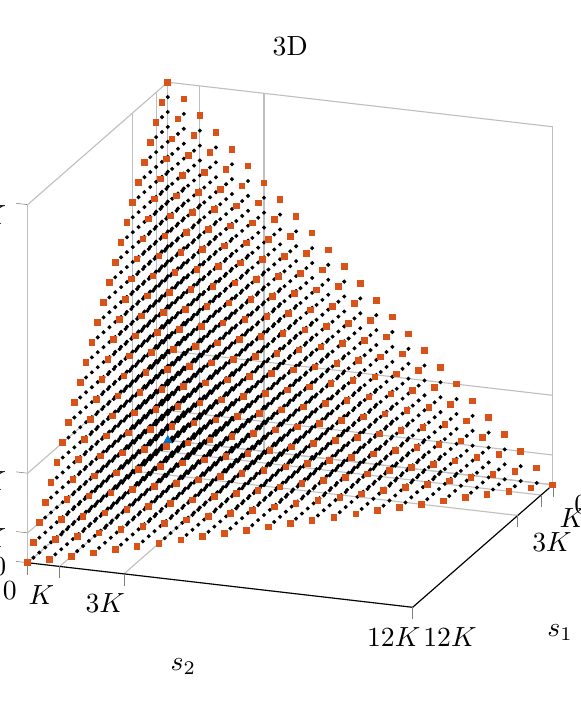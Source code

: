 \rmfamily
\definecolor{mycolor1}{rgb}{0.0,0.447,0.741}%
\definecolor{mycolor2}{rgb}{0.85,0.325,0.098}%
\definecolor{mycolor3}{rgb}{0.929,0.694,0.125}%
\begin{tikzpicture}[trim axis left, trim axis right,baseline]

\begin{axis}[%
width=0.55\textwidth,
height=0.55\textwidth,
scale only axis,
plot box ratio=1 1 1,
grid=both,
xlabel=$s_1$,
ylabel=$s_2$,
zlabel=$s_3$,
xtick={0,1,3,12},
xticklabels={$0$,$K$,$3K$,$12K$},
ytick={0,1,3,12},
yticklabels={$0$,$K$,$3K$,$12K$},
ztick={0,1,3,12},
zticklabels={$0$,$K$,$3K$,$12K$},
xmin=0,
xmax=12,
tick align=outside,
ymin=0,
ymax=12,
zmin=0,
zmax=12,
view={110}{20},
axis background/.style={fill=white},
axis x line*=bottom,
axis y line*=left,
axis z line*=left,
title={3D}
]
\addplot3 [color=black,mark size=0.5pt,only marks,mark=*,mark options={solid}]
 table[row sep=crcr] {%
0	0	0\\
0	0.5	0\\
0	1	0\\
0	1.5	0\\
0	2	0\\
0	2.5	0\\
0	3	0\\
0	3.5	0\\
0	4	0\\
0	4.5	0\\
0	5	0\\
0	5.5	0\\
0	6	0\\
0	6.5	0\\
0	7	0\\
0	7.5	0\\
0	8	0\\
0	8.5	0\\
0	9	0\\
0	9.5	0\\
0	10	0\\
0	10.5	0\\
0	11	0\\
0	11.5	0\\
0	12	0\\
0.5	0	0\\
0.5	0.5	0\\
0.5	1	0\\
0.5	1.5	0\\
0.5	2	0\\
0.5	2.5	0\\
0.5	3	0\\
0.5	3.5	0\\
0.5	4	0\\
0.5	4.5	0\\
0.5	5	0\\
0.5	5.5	0\\
0.5	6	0\\
0.5	6.5	0\\
0.5	7	0\\
0.5	7.5	0\\
0.5	8	0\\
0.5	8.5	0\\
0.5	9	0\\
0.5	9.5	0\\
0.5	10	0\\
0.5	10.5	0\\
0.5	11	0\\
0.5	11.5	0\\
1	0	0\\
1	0.5	0\\
1	1	0\\
1	1.5	0\\
1	2	0\\
1	2.5	0\\
1	3	0\\
1	3.5	0\\
1	4	0\\
1	4.5	0\\
1	5	0\\
1	5.5	0\\
1	6	0\\
1	6.5	0\\
1	7	0\\
1	7.5	0\\
1	8	0\\
1	8.5	0\\
1	9	0\\
1	9.5	0\\
1	10	0\\
1	10.5	0\\
1	11	0\\
1.5	0	0\\
1.5	0.5	0\\
1.5	1	0\\
1.5	1.5	0\\
1.5	2	0\\
1.5	2.5	0\\
1.5	3	0\\
1.5	3.5	0\\
1.5	4	0\\
1.5	4.5	0\\
1.5	5	0\\
1.5	5.5	0\\
1.5	6	0\\
1.5	6.5	0\\
1.5	7	0\\
1.5	7.5	0\\
1.5	8	0\\
1.5	8.5	0\\
1.5	9	0\\
1.5	9.5	0\\
1.5	10	0\\
1.5	10.5	0\\
2	0	0\\
2	0.5	0\\
2	1	0\\
2	1.5	0\\
2	2	0\\
2	2.5	0\\
2	3	0\\
2	3.5	0\\
2	4	0\\
2	4.5	0\\
2	5	0\\
2	5.5	0\\
2	6	0\\
2	6.5	0\\
2	7	0\\
2	7.5	0\\
2	8	0\\
2	8.5	0\\
2	9	0\\
2	9.5	0\\
2	10	0\\
2.5	0	0\\
2.5	0.5	0\\
2.5	1	0\\
2.5	1.5	0\\
2.5	2	0\\
2.5	2.5	0\\
2.5	3	0\\
2.5	3.5	0\\
2.5	4	0\\
2.5	4.5	0\\
2.5	5	0\\
2.5	5.5	0\\
2.5	6	0\\
2.5	6.5	0\\
2.5	7	0\\
2.5	7.5	0\\
2.5	8	0\\
2.5	8.5	0\\
2.5	9	0\\
2.5	9.5	0\\
3	0	0\\
3	0.5	0\\
3	1	0\\
3	1.5	0\\
3	2	0\\
3	2.5	0\\
3	3	0\\
3	3.5	0\\
3	4	0\\
3	4.5	0\\
3	5	0\\
3	5.5	0\\
3	6	0\\
3	6.5	0\\
3	7	0\\
3	7.5	0\\
3	8	0\\
3	8.5	0\\
3	9	0\\
3.5	0	0\\
3.5	0.5	0\\
3.5	1	0\\
3.5	1.5	0\\
3.5	2	0\\
3.5	2.5	0\\
3.5	3	0\\
3.5	3.5	0\\
3.5	4	0\\
3.5	4.5	0\\
3.5	5	0\\
3.5	5.5	0\\
3.5	6	0\\
3.5	6.5	0\\
3.5	7	0\\
3.5	7.5	0\\
3.5	8	0\\
3.5	8.5	0\\
4	0	0\\
4	0.5	0\\
4	1	0\\
4	1.5	0\\
4	2	0\\
4	2.5	0\\
4	3	0\\
4	3.5	0\\
4	4	0\\
4	4.5	0\\
4	5	0\\
4	5.5	0\\
4	6	0\\
4	6.5	0\\
4	7	0\\
4	7.5	0\\
4	8	0\\
4.5	0	0\\
4.5	0.5	0\\
4.5	1	0\\
4.5	1.5	0\\
4.5	2	0\\
4.5	2.5	0\\
4.5	3	0\\
4.5	3.5	0\\
4.5	4	0\\
4.5	4.5	0\\
4.5	5	0\\
4.5	5.5	0\\
4.5	6	0\\
4.5	6.5	0\\
4.5	7	0\\
4.5	7.5	0\\
5	0	0\\
5	0.5	0\\
5	1	0\\
5	1.5	0\\
5	2	0\\
5	2.5	0\\
5	3	0\\
5	3.5	0\\
5	4	0\\
5	4.5	0\\
5	5	0\\
5	5.5	0\\
5	6	0\\
5	6.5	0\\
5	7	0\\
5.5	0	0\\
5.5	0.5	0\\
5.5	1	0\\
5.5	1.5	0\\
5.5	2	0\\
5.5	2.5	0\\
5.5	3	0\\
5.5	3.5	0\\
5.5	4	0\\
5.5	4.5	0\\
5.5	5	0\\
5.5	5.5	0\\
5.5	6	0\\
5.5	6.5	0\\
6	0	0\\
6	0.5	0\\
6	1	0\\
6	1.5	0\\
6	2	0\\
6	2.5	0\\
6	3	0\\
6	3.5	0\\
6	4	0\\
6	4.5	0\\
6	5	0\\
6	5.5	0\\
6	6	0\\
6.5	0	0\\
6.5	0.5	0\\
6.5	1	0\\
6.5	1.5	0\\
6.5	2	0\\
6.5	2.5	0\\
6.5	3	0\\
6.5	3.5	0\\
6.5	4	0\\
6.5	4.5	0\\
6.5	5	0\\
6.5	5.5	0\\
7	0	0\\
7	0.5	0\\
7	1	0\\
7	1.5	0\\
7	2	0\\
7	2.5	0\\
7	3	0\\
7	3.5	0\\
7	4	0\\
7	4.5	0\\
7	5	0\\
7.5	0	0\\
7.5	0.5	0\\
7.5	1	0\\
7.5	1.5	0\\
7.5	2	0\\
7.5	2.5	0\\
7.5	3	0\\
7.5	3.5	0\\
7.5	4	0\\
7.5	4.5	0\\
8	0	0\\
8	0.5	0\\
8	1	0\\
8	1.5	0\\
8	2	0\\
8	2.5	0\\
8	3	0\\
8	3.5	0\\
8	4	0\\
8.5	0	0\\
8.5	0.5	0\\
8.5	1	0\\
8.5	1.5	0\\
8.5	2	0\\
8.5	2.5	0\\
8.5	3	0\\
8.5	3.5	0\\
9	0	0\\
9	0.5	0\\
9	1	0\\
9	1.5	0\\
9	2	0\\
9	2.5	0\\
9	3	0\\
9.5	0	0\\
9.5	0.5	0\\
9.5	1	0\\
9.5	1.5	0\\
9.5	2	0\\
9.5	2.5	0\\
10	0	0\\
10	0.5	0\\
10	1	0\\
10	1.5	0\\
10	2	0\\
10.5	0	0\\
10.5	0.5	0\\
10.5	1	0\\
10.5	1.5	0\\
11	0	0\\
11	0.5	0\\
11	1	0\\
11.5	0	0\\
11.5	0.5	0\\
12	0	0\\
0	0	0.5\\
0	0.5	0.5\\
0	1	0.5\\
0	1.5	0.5\\
0	2	0.5\\
0	2.5	0.5\\
0	3	0.5\\
0	3.5	0.5\\
0	4	0.5\\
0	4.5	0.5\\
0	5	0.5\\
0	5.5	0.5\\
0	6	0.5\\
0	6.5	0.5\\
0	7	0.5\\
0	7.5	0.5\\
0	8	0.5\\
0	8.5	0.5\\
0	9	0.5\\
0	9.5	0.5\\
0	10	0.5\\
0	10.5	0.5\\
0	11	0.5\\
0	11.5	0.5\\
0.5	0	0.5\\
0.5	0.5	0.5\\
0.5	1	0.5\\
0.5	1.5	0.5\\
0.5	2	0.5\\
0.5	2.5	0.5\\
0.5	3	0.5\\
0.5	3.5	0.5\\
0.5	4	0.5\\
0.5	4.5	0.5\\
0.5	5	0.5\\
0.5	5.5	0.5\\
0.5	6	0.5\\
0.5	6.5	0.5\\
0.5	7	0.5\\
0.5	7.5	0.5\\
0.5	8	0.5\\
0.5	8.5	0.5\\
0.5	9	0.5\\
0.5	9.5	0.5\\
0.5	10	0.5\\
0.5	10.5	0.5\\
0.5	11	0.5\\
1	0	0.5\\
1	0.5	0.5\\
1	1	0.5\\
1	1.5	0.5\\
1	2	0.5\\
1	2.5	0.5\\
1	3	0.5\\
1	3.5	0.5\\
1	4	0.5\\
1	4.5	0.5\\
1	5	0.5\\
1	5.5	0.5\\
1	6	0.5\\
1	6.5	0.5\\
1	7	0.5\\
1	7.5	0.5\\
1	8	0.5\\
1	8.5	0.5\\
1	9	0.5\\
1	9.5	0.5\\
1	10	0.5\\
1	10.5	0.5\\
1.5	0	0.5\\
1.5	0.5	0.5\\
1.5	1	0.5\\
1.5	1.5	0.5\\
1.5	2	0.5\\
1.5	2.5	0.5\\
1.5	3	0.5\\
1.5	3.5	0.5\\
1.5	4	0.5\\
1.5	4.5	0.5\\
1.5	5	0.5\\
1.5	5.5	0.5\\
1.5	6	0.5\\
1.5	6.5	0.5\\
1.5	7	0.5\\
1.5	7.5	0.5\\
1.5	8	0.5\\
1.5	8.5	0.5\\
1.5	9	0.5\\
1.5	9.5	0.5\\
1.5	10	0.5\\
2	0	0.5\\
2	0.5	0.5\\
2	1	0.5\\
2	1.5	0.5\\
2	2	0.5\\
2	2.5	0.5\\
2	3	0.5\\
2	3.5	0.5\\
2	4	0.5\\
2	4.5	0.5\\
2	5	0.5\\
2	5.5	0.5\\
2	6	0.5\\
2	6.5	0.5\\
2	7	0.5\\
2	7.5	0.5\\
2	8	0.5\\
2	8.5	0.5\\
2	9	0.5\\
2	9.5	0.5\\
2.5	0	0.5\\
2.5	0.5	0.5\\
2.5	1	0.5\\
2.5	1.5	0.5\\
2.5	2	0.5\\
2.5	2.5	0.5\\
2.5	3	0.5\\
2.5	3.5	0.5\\
2.5	4	0.5\\
2.5	4.5	0.5\\
2.5	5	0.5\\
2.5	5.5	0.5\\
2.5	6	0.5\\
2.5	6.5	0.5\\
2.5	7	0.5\\
2.5	7.5	0.5\\
2.5	8	0.5\\
2.5	8.5	0.5\\
2.5	9	0.5\\
3	0	0.5\\
3	0.5	0.5\\
3	1	0.5\\
3	1.5	0.5\\
3	2	0.5\\
3	2.5	0.5\\
3	3	0.5\\
3	3.5	0.5\\
3	4	0.5\\
3	4.5	0.5\\
3	5	0.5\\
3	5.5	0.5\\
3	6	0.5\\
3	6.5	0.5\\
3	7	0.5\\
3	7.5	0.5\\
3	8	0.5\\
3	8.5	0.5\\
3.5	0	0.5\\
3.5	0.5	0.5\\
3.5	1	0.5\\
3.5	1.5	0.5\\
3.5	2	0.5\\
3.5	2.5	0.5\\
3.5	3	0.5\\
3.5	3.5	0.5\\
3.5	4	0.5\\
3.5	4.5	0.5\\
3.5	5	0.5\\
3.5	5.5	0.5\\
3.5	6	0.5\\
3.5	6.5	0.5\\
3.5	7	0.5\\
3.5	7.5	0.5\\
3.5	8	0.5\\
4	0	0.5\\
4	0.5	0.5\\
4	1	0.5\\
4	1.5	0.5\\
4	2	0.5\\
4	2.5	0.5\\
4	3	0.5\\
4	3.5	0.5\\
4	4	0.5\\
4	4.5	0.5\\
4	5	0.5\\
4	5.5	0.5\\
4	6	0.5\\
4	6.5	0.5\\
4	7	0.5\\
4	7.5	0.5\\
4.5	0	0.5\\
4.5	0.5	0.5\\
4.5	1	0.5\\
4.5	1.5	0.5\\
4.5	2	0.5\\
4.5	2.5	0.5\\
4.5	3	0.5\\
4.5	3.5	0.5\\
4.5	4	0.5\\
4.5	4.5	0.5\\
4.5	5	0.5\\
4.5	5.5	0.5\\
4.5	6	0.5\\
4.5	6.5	0.5\\
4.5	7	0.5\\
5	0	0.5\\
5	0.5	0.5\\
5	1	0.5\\
5	1.5	0.5\\
5	2	0.5\\
5	2.5	0.5\\
5	3	0.5\\
5	3.5	0.5\\
5	4	0.5\\
5	4.5	0.5\\
5	5	0.5\\
5	5.5	0.5\\
5	6	0.5\\
5	6.5	0.5\\
5.5	0	0.5\\
5.5	0.5	0.5\\
5.5	1	0.5\\
5.5	1.5	0.5\\
5.5	2	0.5\\
5.5	2.5	0.5\\
5.5	3	0.5\\
5.5	3.5	0.5\\
5.5	4	0.5\\
5.5	4.5	0.5\\
5.5	5	0.5\\
5.5	5.5	0.5\\
5.5	6	0.5\\
6	0	0.5\\
6	0.5	0.5\\
6	1	0.5\\
6	1.5	0.5\\
6	2	0.5\\
6	2.5	0.5\\
6	3	0.5\\
6	3.5	0.5\\
6	4	0.5\\
6	4.5	0.5\\
6	5	0.5\\
6	5.5	0.5\\
6.5	0	0.5\\
6.5	0.5	0.5\\
6.5	1	0.5\\
6.5	1.5	0.5\\
6.5	2	0.5\\
6.5	2.5	0.5\\
6.5	3	0.5\\
6.5	3.5	0.5\\
6.5	4	0.5\\
6.5	4.5	0.5\\
6.5	5	0.5\\
7	0	0.5\\
7	0.5	0.5\\
7	1	0.5\\
7	1.5	0.5\\
7	2	0.5\\
7	2.5	0.5\\
7	3	0.5\\
7	3.5	0.5\\
7	4	0.5\\
7	4.5	0.5\\
7.5	0	0.5\\
7.5	0.5	0.5\\
7.5	1	0.5\\
7.5	1.5	0.5\\
7.5	2	0.5\\
7.5	2.5	0.5\\
7.5	3	0.5\\
7.5	3.5	0.5\\
7.5	4	0.5\\
8	0	0.5\\
8	0.5	0.5\\
8	1	0.5\\
8	1.5	0.5\\
8	2	0.5\\
8	2.5	0.5\\
8	3	0.5\\
8	3.5	0.5\\
8.5	0	0.5\\
8.5	0.5	0.5\\
8.5	1	0.5\\
8.5	1.5	0.5\\
8.5	2	0.5\\
8.5	2.5	0.5\\
8.5	3	0.5\\
9	0	0.5\\
9	0.5	0.5\\
9	1	0.5\\
9	1.5	0.5\\
9	2	0.5\\
9	2.5	0.5\\
9.5	0	0.5\\
9.5	0.5	0.5\\
9.5	1	0.5\\
9.5	1.5	0.5\\
9.5	2	0.5\\
10	0	0.5\\
10	0.5	0.5\\
10	1	0.5\\
10	1.5	0.5\\
10.5	0	0.5\\
10.5	0.5	0.5\\
10.5	1	0.5\\
11	0	0.5\\
11	0.5	0.5\\
11.5	0	0.5\\
0	0	1\\
0	0.5	1\\
0	1	1\\
0	1.5	1\\
0	2	1\\
0	2.5	1\\
0	3	1\\
0	3.5	1\\
0	4	1\\
0	4.5	1\\
0	5	1\\
0	5.5	1\\
0	6	1\\
0	6.5	1\\
0	7	1\\
0	7.5	1\\
0	8	1\\
0	8.5	1\\
0	9	1\\
0	9.5	1\\
0	10	1\\
0	10.5	1\\
0	11	1\\
0.5	0	1\\
0.5	0.5	1\\
0.5	1	1\\
0.5	1.5	1\\
0.5	2	1\\
0.5	2.5	1\\
0.5	3	1\\
0.5	3.5	1\\
0.5	4	1\\
0.5	4.5	1\\
0.5	5	1\\
0.5	5.5	1\\
0.5	6	1\\
0.5	6.5	1\\
0.5	7	1\\
0.5	7.5	1\\
0.5	8	1\\
0.5	8.5	1\\
0.5	9	1\\
0.5	9.5	1\\
0.5	10	1\\
0.5	10.5	1\\
1	0	1\\
1	0.5	1\\
1	1	1\\
1	1.5	1\\
1	2	1\\
1	2.5	1\\
1	3	1\\
1	3.5	1\\
1	4	1\\
1	4.5	1\\
1	5	1\\
1	5.5	1\\
1	6	1\\
1	6.5	1\\
1	7	1\\
1	7.5	1\\
1	8	1\\
1	8.5	1\\
1	9	1\\
1	9.5	1\\
1	10	1\\
1.5	0	1\\
1.5	0.5	1\\
1.5	1	1\\
1.5	1.5	1\\
1.5	2	1\\
1.5	2.5	1\\
1.5	3	1\\
1.5	3.5	1\\
1.5	4	1\\
1.5	4.5	1\\
1.5	5	1\\
1.5	5.5	1\\
1.5	6	1\\
1.5	6.5	1\\
1.5	7	1\\
1.5	7.5	1\\
1.5	8	1\\
1.5	8.5	1\\
1.5	9	1\\
1.5	9.5	1\\
2	0	1\\
2	0.5	1\\
2	1	1\\
2	1.5	1\\
2	2	1\\
2	2.5	1\\
2	3	1\\
2	3.5	1\\
2	4	1\\
2	4.5	1\\
2	5	1\\
2	5.5	1\\
2	6	1\\
2	6.5	1\\
2	7	1\\
2	7.5	1\\
2	8	1\\
2	8.5	1\\
2	9	1\\
2.5	0	1\\
2.5	0.5	1\\
2.5	1	1\\
2.5	1.5	1\\
2.5	2	1\\
2.5	2.5	1\\
2.5	3	1\\
2.5	3.5	1\\
2.5	4	1\\
2.5	4.5	1\\
2.5	5	1\\
2.5	5.5	1\\
2.5	6	1\\
2.5	6.5	1\\
2.5	7	1\\
2.5	7.5	1\\
2.5	8	1\\
2.5	8.5	1\\
3	0	1\\
3	0.5	1\\
3	1	1\\
3	1.5	1\\
3	2	1\\
3	2.5	1\\
3	3	1\\
3	3.5	1\\
3	4	1\\
3	4.5	1\\
3	5	1\\
3	5.5	1\\
3	6	1\\
3	6.5	1\\
3	7	1\\
3	7.5	1\\
3	8	1\\
3.5	0	1\\
3.5	0.5	1\\
3.5	1	1\\
3.5	1.5	1\\
3.5	2	1\\
3.5	2.5	1\\
3.5	3	1\\
3.5	3.5	1\\
3.5	4	1\\
3.5	4.5	1\\
3.5	5	1\\
3.5	5.5	1\\
3.5	6	1\\
3.5	6.5	1\\
3.5	7	1\\
3.5	7.5	1\\
4	0	1\\
4	0.5	1\\
4	1	1\\
4	1.5	1\\
4	2	1\\
4	2.5	1\\
4	3	1\\
4	3.5	1\\
4	4	1\\
4	4.5	1\\
4	5	1\\
4	5.5	1\\
4	6	1\\
4	6.5	1\\
4	7	1\\
4.5	0	1\\
4.5	0.5	1\\
4.5	1	1\\
4.5	1.5	1\\
4.5	2	1\\
4.5	2.5	1\\
4.5	3	1\\
4.5	3.5	1\\
4.5	4	1\\
4.5	4.5	1\\
4.5	5	1\\
4.5	5.5	1\\
4.5	6	1\\
4.5	6.5	1\\
5	0	1\\
5	0.5	1\\
5	1	1\\
5	1.5	1\\
5	2	1\\
5	2.5	1\\
5	3	1\\
5	3.5	1\\
5	4	1\\
5	4.5	1\\
5	5	1\\
5	5.5	1\\
5	6	1\\
5.5	0	1\\
5.5	0.5	1\\
5.5	1	1\\
5.5	1.5	1\\
5.5	2	1\\
5.5	2.5	1\\
5.5	3	1\\
5.5	3.5	1\\
5.5	4	1\\
5.5	4.5	1\\
5.5	5	1\\
5.5	5.5	1\\
6	0	1\\
6	0.5	1\\
6	1	1\\
6	1.5	1\\
6	2	1\\
6	2.5	1\\
6	3	1\\
6	3.5	1\\
6	4	1\\
6	4.5	1\\
6	5	1\\
6.5	0	1\\
6.5	0.5	1\\
6.5	1	1\\
6.5	1.5	1\\
6.5	2	1\\
6.5	2.5	1\\
6.5	3	1\\
6.5	3.5	1\\
6.5	4	1\\
6.5	4.5	1\\
7	0	1\\
7	0.5	1\\
7	1	1\\
7	1.5	1\\
7	2	1\\
7	2.5	1\\
7	3	1\\
7	3.5	1\\
7	4	1\\
7.5	0	1\\
7.5	0.5	1\\
7.5	1	1\\
7.5	1.5	1\\
7.5	2	1\\
7.5	2.5	1\\
7.5	3	1\\
7.5	3.5	1\\
8	0	1\\
8	0.5	1\\
8	1	1\\
8	1.5	1\\
8	2	1\\
8	2.5	1\\
8	3	1\\
8.5	0	1\\
8.5	0.5	1\\
8.5	1	1\\
8.5	1.5	1\\
8.5	2	1\\
8.5	2.5	1\\
9	0	1\\
9	0.5	1\\
9	1	1\\
9	1.5	1\\
9	2	1\\
9.5	0	1\\
9.5	0.5	1\\
9.5	1	1\\
9.5	1.5	1\\
10	0	1\\
10	0.5	1\\
10	1	1\\
10.5	0	1\\
10.5	0.5	1\\
11	0	1\\
0	0	1.5\\
0	0.5	1.5\\
0	1	1.5\\
0	1.5	1.5\\
0	2	1.5\\
0	2.5	1.5\\
0	3	1.5\\
0	3.5	1.5\\
0	4	1.5\\
0	4.5	1.5\\
0	5	1.5\\
0	5.5	1.5\\
0	6	1.5\\
0	6.5	1.5\\
0	7	1.5\\
0	7.5	1.5\\
0	8	1.5\\
0	8.5	1.5\\
0	9	1.5\\
0	9.5	1.5\\
0	10	1.5\\
0	10.5	1.5\\
0.5	0	1.5\\
0.5	0.5	1.5\\
0.5	1	1.5\\
0.5	1.5	1.5\\
0.5	2	1.5\\
0.5	2.5	1.5\\
0.5	3	1.5\\
0.5	3.5	1.5\\
0.5	4	1.5\\
0.5	4.5	1.5\\
0.5	5	1.5\\
0.5	5.5	1.5\\
0.5	6	1.5\\
0.5	6.5	1.5\\
0.5	7	1.5\\
0.5	7.5	1.5\\
0.5	8	1.5\\
0.5	8.5	1.5\\
0.5	9	1.5\\
0.5	9.5	1.5\\
0.5	10	1.5\\
1	0	1.5\\
1	0.5	1.5\\
1	1	1.5\\
1	1.5	1.5\\
1	2	1.5\\
1	2.5	1.5\\
1	3	1.5\\
1	3.5	1.5\\
1	4	1.5\\
1	4.5	1.5\\
1	5	1.5\\
1	5.5	1.5\\
1	6	1.5\\
1	6.5	1.5\\
1	7	1.5\\
1	7.5	1.5\\
1	8	1.5\\
1	8.5	1.5\\
1	9	1.5\\
1	9.5	1.5\\
1.5	0	1.5\\
1.5	0.5	1.5\\
1.5	1	1.5\\
1.5	1.5	1.5\\
1.5	2	1.5\\
1.5	2.5	1.5\\
1.5	3	1.5\\
1.5	3.5	1.5\\
1.5	4	1.5\\
1.5	4.5	1.5\\
1.5	5	1.5\\
1.5	5.5	1.5\\
1.5	6	1.5\\
1.5	6.5	1.5\\
1.5	7	1.5\\
1.5	7.5	1.5\\
1.5	8	1.5\\
1.5	8.5	1.5\\
1.5	9	1.5\\
2	0	1.5\\
2	0.5	1.5\\
2	1	1.5\\
2	1.5	1.5\\
2	2	1.5\\
2	2.5	1.5\\
2	3	1.5\\
2	3.5	1.5\\
2	4	1.5\\
2	4.5	1.5\\
2	5	1.5\\
2	5.5	1.5\\
2	6	1.5\\
2	6.5	1.5\\
2	7	1.5\\
2	7.5	1.5\\
2	8	1.5\\
2	8.5	1.5\\
2.5	0	1.5\\
2.5	0.5	1.5\\
2.5	1	1.5\\
2.5	1.5	1.5\\
2.5	2	1.5\\
2.5	2.5	1.5\\
2.5	3	1.5\\
2.5	3.5	1.5\\
2.5	4	1.5\\
2.5	4.5	1.5\\
2.5	5	1.5\\
2.5	5.5	1.5\\
2.5	6	1.5\\
2.5	6.5	1.5\\
2.5	7	1.5\\
2.5	7.5	1.5\\
2.5	8	1.5\\
3	0	1.5\\
3	0.5	1.5\\
3	1	1.5\\
3	1.5	1.5\\
3	2	1.5\\
3	2.5	1.5\\
3	3	1.5\\
3	3.5	1.5\\
3	4	1.5\\
3	4.5	1.5\\
3	5	1.5\\
3	5.5	1.5\\
3	6	1.5\\
3	6.5	1.5\\
3	7	1.5\\
3	7.5	1.5\\
3.5	0	1.5\\
3.5	0.5	1.5\\
3.5	1	1.5\\
3.5	1.5	1.5\\
3.5	2	1.5\\
3.5	2.5	1.5\\
3.5	3	1.5\\
3.5	3.5	1.5\\
3.5	4	1.5\\
3.5	4.5	1.5\\
3.5	5	1.5\\
3.5	5.5	1.5\\
3.5	6	1.5\\
3.5	6.5	1.5\\
3.5	7	1.5\\
4	0	1.5\\
4	0.5	1.5\\
4	1	1.5\\
4	1.5	1.5\\
4	2	1.5\\
4	2.5	1.5\\
4	3	1.5\\
4	3.5	1.5\\
4	4	1.5\\
4	4.5	1.5\\
4	5	1.5\\
4	5.5	1.5\\
4	6	1.5\\
4	6.5	1.5\\
4.5	0	1.5\\
4.5	0.5	1.5\\
4.5	1	1.5\\
4.5	1.5	1.5\\
4.5	2	1.5\\
4.5	2.5	1.5\\
4.5	3	1.5\\
4.5	3.5	1.5\\
4.5	4	1.5\\
4.5	4.5	1.5\\
4.5	5	1.5\\
4.5	5.5	1.5\\
4.5	6	1.5\\
5	0	1.5\\
5	0.5	1.5\\
5	1	1.5\\
5	1.5	1.5\\
5	2	1.5\\
5	2.5	1.5\\
5	3	1.5\\
5	3.5	1.5\\
5	4	1.5\\
5	4.5	1.5\\
5	5	1.5\\
5	5.5	1.5\\
5.5	0	1.5\\
5.5	0.5	1.5\\
5.5	1	1.5\\
5.5	1.5	1.5\\
5.5	2	1.5\\
5.5	2.5	1.5\\
5.5	3	1.5\\
5.5	3.5	1.5\\
5.5	4	1.5\\
5.5	4.5	1.5\\
5.5	5	1.5\\
6	0	1.5\\
6	0.5	1.5\\
6	1	1.5\\
6	1.5	1.5\\
6	2	1.5\\
6	2.5	1.5\\
6	3	1.5\\
6	3.5	1.5\\
6	4	1.5\\
6	4.5	1.5\\
6.5	0	1.5\\
6.5	0.5	1.5\\
6.5	1	1.5\\
6.5	1.5	1.5\\
6.5	2	1.5\\
6.5	2.5	1.5\\
6.5	3	1.5\\
6.5	3.5	1.5\\
6.5	4	1.5\\
7	0	1.5\\
7	0.5	1.5\\
7	1	1.5\\
7	1.5	1.5\\
7	2	1.5\\
7	2.5	1.5\\
7	3	1.5\\
7	3.5	1.5\\
7.5	0	1.5\\
7.5	0.5	1.5\\
7.5	1	1.5\\
7.5	1.5	1.5\\
7.5	2	1.5\\
7.5	2.5	1.5\\
7.5	3	1.5\\
8	0	1.5\\
8	0.5	1.5\\
8	1	1.5\\
8	1.5	1.5\\
8	2	1.5\\
8	2.5	1.5\\
8.5	0	1.5\\
8.5	0.5	1.5\\
8.5	1	1.5\\
8.5	1.5	1.5\\
8.5	2	1.5\\
9	0	1.5\\
9	0.5	1.5\\
9	1	1.5\\
9	1.5	1.5\\
9.5	0	1.5\\
9.5	0.5	1.5\\
9.5	1	1.5\\
10	0	1.5\\
10	0.5	1.5\\
10.5	0	1.5\\
0	0	2\\
0	0.5	2\\
0	1	2\\
0	1.5	2\\
0	2	2\\
0	2.5	2\\
0	3	2\\
0	3.5	2\\
0	4	2\\
0	4.5	2\\
0	5	2\\
0	5.5	2\\
0	6	2\\
0	6.5	2\\
0	7	2\\
0	7.5	2\\
0	8	2\\
0	8.5	2\\
0	9	2\\
0	9.5	2\\
0	10	2\\
0.5	0	2\\
0.5	0.5	2\\
0.5	1	2\\
0.5	1.5	2\\
0.5	2	2\\
0.5	2.5	2\\
0.5	3	2\\
0.5	3.5	2\\
0.5	4	2\\
0.5	4.5	2\\
0.5	5	2\\
0.5	5.5	2\\
0.5	6	2\\
0.5	6.5	2\\
0.5	7	2\\
0.5	7.5	2\\
0.5	8	2\\
0.5	8.5	2\\
0.5	9	2\\
0.5	9.5	2\\
1	0	2\\
1	0.5	2\\
1	1	2\\
1	1.5	2\\
1	2	2\\
1	2.5	2\\
1	3	2\\
1	3.5	2\\
1	4	2\\
1	4.5	2\\
1	5	2\\
1	5.5	2\\
1	6	2\\
1	6.5	2\\
1	7	2\\
1	7.5	2\\
1	8	2\\
1	8.5	2\\
1	9	2\\
1.5	0	2\\
1.5	0.5	2\\
1.5	1	2\\
1.5	1.5	2\\
1.5	2	2\\
1.5	2.5	2\\
1.5	3	2\\
1.5	3.5	2\\
1.5	4	2\\
1.5	4.5	2\\
1.5	5	2\\
1.5	5.5	2\\
1.5	6	2\\
1.5	6.5	2\\
1.5	7	2\\
1.5	7.5	2\\
1.5	8	2\\
1.5	8.5	2\\
2	0	2\\
2	0.5	2\\
2	1	2\\
2	1.5	2\\
2	2	2\\
2	2.5	2\\
2	3	2\\
2	3.5	2\\
2	4	2\\
2	4.5	2\\
2	5	2\\
2	5.5	2\\
2	6	2\\
2	6.5	2\\
2	7	2\\
2	7.5	2\\
2	8	2\\
2.5	0	2\\
2.5	0.5	2\\
2.5	1	2\\
2.5	1.5	2\\
2.5	2	2\\
2.5	2.5	2\\
2.5	3	2\\
2.5	3.5	2\\
2.5	4	2\\
2.5	4.5	2\\
2.5	5	2\\
2.5	5.5	2\\
2.5	6	2\\
2.5	6.5	2\\
2.5	7	2\\
2.5	7.5	2\\
3	0	2\\
3	0.5	2\\
3	1	2\\
3	1.5	2\\
3	2	2\\
3	2.5	2\\
3	3	2\\
3	3.5	2\\
3	4	2\\
3	4.5	2\\
3	5	2\\
3	5.5	2\\
3	6	2\\
3	6.5	2\\
3	7	2\\
3.5	0	2\\
3.5	0.5	2\\
3.5	1	2\\
3.5	1.5	2\\
3.5	2	2\\
3.5	2.5	2\\
3.5	3	2\\
3.5	3.5	2\\
3.5	4	2\\
3.5	4.5	2\\
3.5	5	2\\
3.5	5.5	2\\
3.5	6	2\\
3.5	6.5	2\\
4	0	2\\
4	0.5	2\\
4	1	2\\
4	1.5	2\\
4	2	2\\
4	2.5	2\\
4	3	2\\
4	3.5	2\\
4	4	2\\
4	4.5	2\\
4	5	2\\
4	5.5	2\\
4	6	2\\
4.5	0	2\\
4.5	0.5	2\\
4.5	1	2\\
4.5	1.5	2\\
4.5	2	2\\
4.5	2.5	2\\
4.5	3	2\\
4.5	3.5	2\\
4.5	4	2\\
4.5	4.5	2\\
4.5	5	2\\
4.5	5.5	2\\
5	0	2\\
5	0.5	2\\
5	1	2\\
5	1.5	2\\
5	2	2\\
5	2.5	2\\
5	3	2\\
5	3.5	2\\
5	4	2\\
5	4.5	2\\
5	5	2\\
5.5	0	2\\
5.5	0.5	2\\
5.5	1	2\\
5.5	1.5	2\\
5.5	2	2\\
5.5	2.5	2\\
5.5	3	2\\
5.5	3.5	2\\
5.5	4	2\\
5.5	4.5	2\\
6	0	2\\
6	0.5	2\\
6	1	2\\
6	1.5	2\\
6	2	2\\
6	2.5	2\\
6	3	2\\
6	3.5	2\\
6	4	2\\
6.5	0	2\\
6.5	0.5	2\\
6.5	1	2\\
6.5	1.5	2\\
6.5	2	2\\
6.5	2.5	2\\
6.5	3	2\\
6.5	3.5	2\\
7	0	2\\
7	0.5	2\\
7	1	2\\
7	1.5	2\\
7	2	2\\
7	2.5	2\\
7	3	2\\
7.5	0	2\\
7.5	0.5	2\\
7.5	1	2\\
7.5	1.5	2\\
7.5	2	2\\
7.5	2.5	2\\
8	0	2\\
8	0.5	2\\
8	1	2\\
8	1.5	2\\
8	2	2\\
8.5	0	2\\
8.5	0.5	2\\
8.5	1	2\\
8.5	1.5	2\\
9	0	2\\
9	0.5	2\\
9	1	2\\
9.5	0	2\\
9.5	0.5	2\\
10	0	2\\
0	0	2.5\\
0	0.5	2.5\\
0	1	2.5\\
0	1.5	2.5\\
0	2	2.5\\
0	2.5	2.5\\
0	3	2.5\\
0	3.5	2.5\\
0	4	2.5\\
0	4.5	2.5\\
0	5	2.5\\
0	5.5	2.5\\
0	6	2.5\\
0	6.5	2.5\\
0	7	2.5\\
0	7.5	2.5\\
0	8	2.5\\
0	8.5	2.5\\
0	9	2.5\\
0	9.5	2.5\\
0.5	0	2.5\\
0.5	0.5	2.5\\
0.5	1	2.5\\
0.5	1.5	2.5\\
0.5	2	2.5\\
0.5	2.5	2.5\\
0.5	3	2.5\\
0.5	3.5	2.5\\
0.5	4	2.5\\
0.5	4.5	2.5\\
0.5	5	2.5\\
0.5	5.5	2.5\\
0.5	6	2.5\\
0.5	6.5	2.5\\
0.5	7	2.5\\
0.5	7.5	2.5\\
0.5	8	2.5\\
0.5	8.5	2.5\\
0.5	9	2.5\\
1	0	2.5\\
1	0.5	2.5\\
1	1	2.5\\
1	1.5	2.5\\
1	2	2.5\\
1	2.5	2.5\\
1	3	2.5\\
1	3.5	2.5\\
1	4	2.5\\
1	4.5	2.5\\
1	5	2.5\\
1	5.5	2.5\\
1	6	2.5\\
1	6.5	2.5\\
1	7	2.5\\
1	7.5	2.5\\
1	8	2.5\\
1	8.5	2.5\\
1.5	0	2.5\\
1.5	0.5	2.5\\
1.5	1	2.5\\
1.5	1.5	2.5\\
1.5	2	2.5\\
1.5	2.5	2.5\\
1.5	3	2.5\\
1.5	3.5	2.5\\
1.5	4	2.5\\
1.5	4.5	2.5\\
1.5	5	2.5\\
1.5	5.5	2.5\\
1.5	6	2.5\\
1.5	6.5	2.5\\
1.5	7	2.5\\
1.5	7.5	2.5\\
1.5	8	2.5\\
2	0	2.5\\
2	0.5	2.5\\
2	1	2.5\\
2	1.5	2.5\\
2	2	2.5\\
2	2.5	2.5\\
2	3	2.5\\
2	3.5	2.5\\
2	4	2.5\\
2	4.5	2.5\\
2	5	2.5\\
2	5.5	2.5\\
2	6	2.5\\
2	6.5	2.5\\
2	7	2.5\\
2	7.5	2.5\\
2.5	0	2.5\\
2.5	0.5	2.5\\
2.5	1	2.5\\
2.5	1.5	2.5\\
2.5	2	2.5\\
2.5	2.5	2.5\\
2.5	3	2.5\\
2.5	3.5	2.5\\
2.5	4	2.5\\
2.5	4.5	2.5\\
2.5	5	2.5\\
2.5	5.5	2.5\\
2.5	6	2.5\\
2.5	6.5	2.5\\
2.5	7	2.5\\
3	0	2.5\\
3	0.5	2.5\\
3	1	2.5\\
3	1.5	2.5\\
3	2	2.5\\
3	2.5	2.5\\
3	3	2.5\\
3	3.5	2.5\\
3	4	2.5\\
3	4.5	2.5\\
3	5	2.5\\
3	5.5	2.5\\
3	6	2.5\\
3	6.5	2.5\\
3.5	0	2.5\\
3.5	0.5	2.5\\
3.5	1	2.5\\
3.5	1.5	2.5\\
3.5	2	2.5\\
3.5	2.5	2.5\\
3.5	3	2.5\\
3.5	3.5	2.5\\
3.5	4	2.5\\
3.5	4.5	2.5\\
3.5	5	2.5\\
3.5	5.5	2.5\\
3.5	6	2.5\\
4	0	2.5\\
4	0.5	2.5\\
4	1	2.5\\
4	1.5	2.5\\
4	2	2.5\\
4	2.5	2.5\\
4	3	2.5\\
4	3.5	2.5\\
4	4	2.5\\
4	4.5	2.5\\
4	5	2.5\\
4	5.5	2.5\\
4.5	0	2.5\\
4.5	0.5	2.5\\
4.5	1	2.5\\
4.5	1.5	2.5\\
4.5	2	2.5\\
4.5	2.5	2.5\\
4.5	3	2.5\\
4.5	3.5	2.5\\
4.5	4	2.5\\
4.5	4.5	2.5\\
4.5	5	2.5\\
5	0	2.5\\
5	0.5	2.5\\
5	1	2.5\\
5	1.5	2.5\\
5	2	2.5\\
5	2.5	2.5\\
5	3	2.5\\
5	3.5	2.5\\
5	4	2.5\\
5	4.5	2.5\\
5.5	0	2.5\\
5.5	0.5	2.5\\
5.5	1	2.5\\
5.5	1.5	2.5\\
5.5	2	2.5\\
5.5	2.5	2.5\\
5.5	3	2.5\\
5.5	3.5	2.5\\
5.5	4	2.5\\
6	0	2.5\\
6	0.5	2.5\\
6	1	2.5\\
6	1.5	2.5\\
6	2	2.5\\
6	2.5	2.5\\
6	3	2.5\\
6	3.5	2.5\\
6.5	0	2.5\\
6.5	0.5	2.5\\
6.5	1	2.5\\
6.5	1.5	2.5\\
6.5	2	2.5\\
6.5	2.5	2.5\\
6.5	3	2.5\\
7	0	2.5\\
7	0.5	2.5\\
7	1	2.5\\
7	1.5	2.5\\
7	2	2.5\\
7	2.5	2.5\\
7.5	0	2.5\\
7.5	0.5	2.5\\
7.5	1	2.5\\
7.5	1.5	2.5\\
7.5	2	2.5\\
8	0	2.5\\
8	0.5	2.5\\
8	1	2.5\\
8	1.5	2.5\\
8.5	0	2.5\\
8.5	0.5	2.5\\
8.5	1	2.5\\
9	0	2.5\\
9	0.5	2.5\\
9.5	0	2.5\\
0	0	3\\
0	0.5	3\\
0	1	3\\
0	1.5	3\\
0	2	3\\
0	2.5	3\\
0	3	3\\
0	3.5	3\\
0	4	3\\
0	4.5	3\\
0	5	3\\
0	5.5	3\\
0	6	3\\
0	6.5	3\\
0	7	3\\
0	7.5	3\\
0	8	3\\
0	8.5	3\\
0	9	3\\
0.5	0	3\\
0.5	0.5	3\\
0.5	1	3\\
0.5	1.5	3\\
0.5	2	3\\
0.5	2.5	3\\
0.5	3	3\\
0.5	3.5	3\\
0.5	4	3\\
0.5	4.5	3\\
0.5	5	3\\
0.5	5.5	3\\
0.5	6	3\\
0.5	6.5	3\\
0.5	7	3\\
0.5	7.5	3\\
0.5	8	3\\
0.5	8.5	3\\
1	0	3\\
1	0.5	3\\
1	1	3\\
1	1.5	3\\
1	2	3\\
1	2.5	3\\
1	3	3\\
1	3.5	3\\
1	4	3\\
1	4.5	3\\
1	5	3\\
1	5.5	3\\
1	6	3\\
1	6.5	3\\
1	7	3\\
1	7.5	3\\
1	8	3\\
1.5	0	3\\
1.5	0.5	3\\
1.5	1	3\\
1.5	1.5	3\\
1.5	2	3\\
1.5	2.5	3\\
1.5	3	3\\
1.5	3.5	3\\
1.5	4	3\\
1.5	4.5	3\\
1.5	5	3\\
1.5	5.5	3\\
1.5	6	3\\
1.5	6.5	3\\
1.5	7	3\\
1.5	7.5	3\\
2	0	3\\
2	0.5	3\\
2	1	3\\
2	1.5	3\\
2	2	3\\
2	2.5	3\\
2	3	3\\
2	3.5	3\\
2	4	3\\
2	4.5	3\\
2	5	3\\
2	5.5	3\\
2	6	3\\
2	6.5	3\\
2	7	3\\
2.5	0	3\\
2.5	0.5	3\\
2.5	1	3\\
2.5	1.5	3\\
2.5	2	3\\
2.5	2.5	3\\
2.5	3	3\\
2.5	3.5	3\\
2.5	4	3\\
2.5	4.5	3\\
2.5	5	3\\
2.5	5.5	3\\
2.5	6	3\\
2.5	6.5	3\\
3	0	3\\
3	0.5	3\\
3	1	3\\
3	1.5	3\\
3	2	3\\
3	2.5	3\\
3	3	3\\
3	3.5	3\\
3	4	3\\
3	4.5	3\\
3	5	3\\
3	5.5	3\\
3	6	3\\
3.5	0	3\\
3.5	0.5	3\\
3.5	1	3\\
3.5	1.5	3\\
3.5	2	3\\
3.5	2.5	3\\
3.5	3	3\\
3.5	3.5	3\\
3.5	4	3\\
3.5	4.5	3\\
3.5	5	3\\
3.5	5.5	3\\
4	0	3\\
4	0.5	3\\
4	1	3\\
4	1.5	3\\
4	2	3\\
4	2.5	3\\
4	3	3\\
4	3.5	3\\
4	4	3\\
4	4.5	3\\
4	5	3\\
4.5	0	3\\
4.5	0.5	3\\
4.5	1	3\\
4.5	1.5	3\\
4.5	2	3\\
4.5	2.5	3\\
4.5	3	3\\
4.5	3.5	3\\
4.5	4	3\\
4.5	4.5	3\\
5	0	3\\
5	0.5	3\\
5	1	3\\
5	1.5	3\\
5	2	3\\
5	2.5	3\\
5	3	3\\
5	3.5	3\\
5	4	3\\
5.5	0	3\\
5.5	0.5	3\\
5.5	1	3\\
5.5	1.5	3\\
5.5	2	3\\
5.5	2.5	3\\
5.5	3	3\\
5.5	3.5	3\\
6	0	3\\
6	0.5	3\\
6	1	3\\
6	1.5	3\\
6	2	3\\
6	2.5	3\\
6	3	3\\
6.5	0	3\\
6.5	0.5	3\\
6.5	1	3\\
6.5	1.5	3\\
6.5	2	3\\
6.5	2.5	3\\
7	0	3\\
7	0.5	3\\
7	1	3\\
7	1.5	3\\
7	2	3\\
7.5	0	3\\
7.5	0.5	3\\
7.5	1	3\\
7.5	1.5	3\\
8	0	3\\
8	0.5	3\\
8	1	3\\
8.5	0	3\\
8.5	0.5	3\\
9	0	3\\
0	0	3.5\\
0	0.5	3.5\\
0	1	3.5\\
0	1.5	3.5\\
0	2	3.5\\
0	2.5	3.5\\
0	3	3.5\\
0	3.5	3.5\\
0	4	3.5\\
0	4.5	3.5\\
0	5	3.5\\
0	5.5	3.5\\
0	6	3.5\\
0	6.5	3.5\\
0	7	3.5\\
0	7.5	3.5\\
0	8	3.5\\
0	8.5	3.5\\
0.5	0	3.5\\
0.5	0.5	3.5\\
0.5	1	3.5\\
0.5	1.5	3.5\\
0.5	2	3.5\\
0.5	2.5	3.5\\
0.5	3	3.5\\
0.5	3.5	3.5\\
0.5	4	3.5\\
0.5	4.5	3.5\\
0.5	5	3.5\\
0.5	5.5	3.5\\
0.5	6	3.5\\
0.5	6.5	3.5\\
0.5	7	3.5\\
0.5	7.5	3.5\\
0.5	8	3.5\\
1	0	3.5\\
1	0.5	3.5\\
1	1	3.5\\
1	1.5	3.5\\
1	2	3.5\\
1	2.5	3.5\\
1	3	3.5\\
1	3.5	3.5\\
1	4	3.5\\
1	4.5	3.5\\
1	5	3.5\\
1	5.5	3.5\\
1	6	3.5\\
1	6.5	3.5\\
1	7	3.5\\
1	7.5	3.5\\
1.5	0	3.5\\
1.5	0.5	3.5\\
1.5	1	3.5\\
1.5	1.5	3.5\\
1.5	2	3.5\\
1.5	2.5	3.5\\
1.5	3	3.5\\
1.5	3.5	3.5\\
1.5	4	3.5\\
1.5	4.5	3.5\\
1.5	5	3.5\\
1.5	5.5	3.5\\
1.5	6	3.5\\
1.5	6.5	3.5\\
1.5	7	3.5\\
2	0	3.5\\
2	0.5	3.5\\
2	1	3.5\\
2	1.5	3.5\\
2	2	3.5\\
2	2.5	3.5\\
2	3	3.5\\
2	3.5	3.5\\
2	4	3.5\\
2	4.5	3.5\\
2	5	3.5\\
2	5.5	3.5\\
2	6	3.5\\
2	6.5	3.5\\
2.5	0	3.5\\
2.5	0.5	3.5\\
2.5	1	3.5\\
2.5	1.5	3.5\\
2.5	2	3.5\\
2.5	2.5	3.5\\
2.5	3	3.5\\
2.5	3.5	3.5\\
2.5	4	3.5\\
2.5	4.5	3.5\\
2.5	5	3.5\\
2.5	5.5	3.5\\
2.5	6	3.5\\
3	0	3.5\\
3	0.5	3.5\\
3	1	3.5\\
3	1.5	3.5\\
3	2	3.5\\
3	2.5	3.5\\
3	3	3.5\\
3	3.5	3.5\\
3	4	3.5\\
3	4.5	3.5\\
3	5	3.5\\
3	5.5	3.5\\
3.5	0	3.5\\
3.5	0.5	3.5\\
3.5	1	3.5\\
3.5	1.5	3.5\\
3.5	2	3.5\\
3.5	2.5	3.5\\
3.5	3	3.5\\
3.5	3.5	3.5\\
3.5	4	3.5\\
3.5	4.5	3.5\\
3.5	5	3.5\\
4	0	3.5\\
4	0.5	3.5\\
4	1	3.5\\
4	1.5	3.5\\
4	2	3.5\\
4	2.5	3.5\\
4	3	3.5\\
4	3.5	3.5\\
4	4	3.5\\
4	4.5	3.5\\
4.5	0	3.5\\
4.5	0.5	3.5\\
4.5	1	3.5\\
4.5	1.5	3.5\\
4.5	2	3.5\\
4.5	2.5	3.5\\
4.5	3	3.5\\
4.5	3.5	3.5\\
4.5	4	3.5\\
5	0	3.5\\
5	0.5	3.5\\
5	1	3.5\\
5	1.5	3.5\\
5	2	3.5\\
5	2.5	3.5\\
5	3	3.5\\
5	3.5	3.5\\
5.5	0	3.5\\
5.5	0.5	3.5\\
5.5	1	3.5\\
5.5	1.5	3.5\\
5.5	2	3.5\\
5.5	2.5	3.5\\
5.5	3	3.5\\
6	0	3.5\\
6	0.5	3.5\\
6	1	3.5\\
6	1.5	3.5\\
6	2	3.5\\
6	2.5	3.5\\
6.5	0	3.5\\
6.5	0.5	3.5\\
6.5	1	3.5\\
6.5	1.5	3.5\\
6.5	2	3.5\\
7	0	3.5\\
7	0.5	3.5\\
7	1	3.5\\
7	1.5	3.5\\
7.5	0	3.5\\
7.5	0.5	3.5\\
7.5	1	3.5\\
8	0	3.5\\
8	0.5	3.5\\
8.5	0	3.5\\
0	0	4\\
0	0.5	4\\
0	1	4\\
0	1.5	4\\
0	2	4\\
0	2.5	4\\
0	3	4\\
0	3.5	4\\
0	4	4\\
0	4.5	4\\
0	5	4\\
0	5.5	4\\
0	6	4\\
0	6.5	4\\
0	7	4\\
0	7.5	4\\
0	8	4\\
0.5	0	4\\
0.5	0.5	4\\
0.5	1	4\\
0.5	1.5	4\\
0.5	2	4\\
0.5	2.5	4\\
0.5	3	4\\
0.5	3.5	4\\
0.5	4	4\\
0.5	4.5	4\\
0.5	5	4\\
0.5	5.5	4\\
0.5	6	4\\
0.5	6.5	4\\
0.5	7	4\\
0.5	7.5	4\\
1	0	4\\
1	0.5	4\\
1	1	4\\
1	1.5	4\\
1	2	4\\
1	2.5	4\\
1	3	4\\
1	3.5	4\\
1	4	4\\
1	4.5	4\\
1	5	4\\
1	5.5	4\\
1	6	4\\
1	6.5	4\\
1	7	4\\
1.5	0	4\\
1.5	0.5	4\\
1.5	1	4\\
1.5	1.5	4\\
1.5	2	4\\
1.5	2.5	4\\
1.5	3	4\\
1.5	3.5	4\\
1.5	4	4\\
1.5	4.5	4\\
1.5	5	4\\
1.5	5.5	4\\
1.5	6	4\\
1.5	6.5	4\\
2	0	4\\
2	0.5	4\\
2	1	4\\
2	1.5	4\\
2	2	4\\
2	2.5	4\\
2	3	4\\
2	3.5	4\\
2	4	4\\
2	4.5	4\\
2	5	4\\
2	5.5	4\\
2	6	4\\
2.5	0	4\\
2.5	0.5	4\\
2.5	1	4\\
2.5	1.5	4\\
2.5	2	4\\
2.5	2.5	4\\
2.5	3	4\\
2.5	3.5	4\\
2.5	4	4\\
2.5	4.5	4\\
2.5	5	4\\
2.5	5.5	4\\
3	0	4\\
3	0.5	4\\
3	1	4\\
3	1.5	4\\
3	2	4\\
3	2.5	4\\
3	3	4\\
3	3.5	4\\
3	4	4\\
3	4.5	4\\
3	5	4\\
3.5	0	4\\
3.5	0.5	4\\
3.5	1	4\\
3.5	1.5	4\\
3.5	2	4\\
3.5	2.5	4\\
3.5	3	4\\
3.5	3.5	4\\
3.5	4	4\\
3.5	4.5	4\\
4	0	4\\
4	0.5	4\\
4	1	4\\
4	1.5	4\\
4	2	4\\
4	2.5	4\\
4	3	4\\
4	3.5	4\\
4	4	4\\
4.5	0	4\\
4.5	0.5	4\\
4.5	1	4\\
4.5	1.5	4\\
4.5	2	4\\
4.5	2.5	4\\
4.5	3	4\\
4.5	3.5	4\\
5	0	4\\
5	0.5	4\\
5	1	4\\
5	1.5	4\\
5	2	4\\
5	2.5	4\\
5	3	4\\
5.5	0	4\\
5.5	0.5	4\\
5.5	1	4\\
5.5	1.5	4\\
5.5	2	4\\
5.5	2.5	4\\
6	0	4\\
6	0.5	4\\
6	1	4\\
6	1.5	4\\
6	2	4\\
6.5	0	4\\
6.5	0.5	4\\
6.5	1	4\\
6.5	1.5	4\\
7	0	4\\
7	0.5	4\\
7	1	4\\
7.5	0	4\\
7.5	0.5	4\\
8	0	4\\
0	0	4.5\\
0	0.5	4.5\\
0	1	4.5\\
0	1.5	4.5\\
0	2	4.5\\
0	2.5	4.5\\
0	3	4.5\\
0	3.5	4.5\\
0	4	4.5\\
0	4.5	4.5\\
0	5	4.5\\
0	5.5	4.5\\
0	6	4.5\\
0	6.5	4.5\\
0	7	4.5\\
0	7.5	4.5\\
0.5	0	4.5\\
0.5	0.5	4.5\\
0.5	1	4.5\\
0.5	1.5	4.5\\
0.5	2	4.5\\
0.5	2.5	4.5\\
0.5	3	4.5\\
0.5	3.5	4.5\\
0.5	4	4.5\\
0.5	4.5	4.5\\
0.5	5	4.5\\
0.5	5.5	4.5\\
0.5	6	4.5\\
0.5	6.5	4.5\\
0.5	7	4.5\\
1	0	4.5\\
1	0.5	4.5\\
1	1	4.5\\
1	1.5	4.5\\
1	2	4.5\\
1	2.5	4.5\\
1	3	4.5\\
1	3.5	4.5\\
1	4	4.5\\
1	4.5	4.5\\
1	5	4.5\\
1	5.5	4.5\\
1	6	4.5\\
1	6.5	4.5\\
1.5	0	4.5\\
1.5	0.5	4.5\\
1.5	1	4.5\\
1.5	1.5	4.5\\
1.5	2	4.5\\
1.5	2.5	4.5\\
1.5	3	4.5\\
1.5	3.5	4.5\\
1.5	4	4.5\\
1.5	4.5	4.5\\
1.5	5	4.5\\
1.5	5.5	4.5\\
1.5	6	4.5\\
2	0	4.5\\
2	0.5	4.5\\
2	1	4.5\\
2	1.5	4.5\\
2	2	4.5\\
2	2.5	4.5\\
2	3	4.5\\
2	3.5	4.5\\
2	4	4.5\\
2	4.5	4.5\\
2	5	4.5\\
2	5.5	4.5\\
2.5	0	4.5\\
2.5	0.5	4.5\\
2.5	1	4.5\\
2.5	1.5	4.5\\
2.5	2	4.5\\
2.5	2.5	4.5\\
2.5	3	4.5\\
2.5	3.5	4.5\\
2.5	4	4.5\\
2.5	4.5	4.5\\
2.5	5	4.5\\
3	0	4.5\\
3	0.5	4.5\\
3	1	4.5\\
3	1.5	4.5\\
3	2	4.5\\
3	2.5	4.5\\
3	3	4.5\\
3	3.5	4.5\\
3	4	4.5\\
3	4.5	4.5\\
3.5	0	4.5\\
3.5	0.5	4.5\\
3.5	1	4.5\\
3.5	1.5	4.5\\
3.5	2	4.5\\
3.5	2.5	4.5\\
3.5	3	4.5\\
3.5	3.5	4.5\\
3.5	4	4.5\\
4	0	4.5\\
4	0.5	4.5\\
4	1	4.5\\
4	1.5	4.5\\
4	2	4.5\\
4	2.5	4.5\\
4	3	4.5\\
4	3.5	4.5\\
4.5	0	4.5\\
4.5	0.5	4.5\\
4.5	1	4.5\\
4.5	1.5	4.5\\
4.5	2	4.5\\
4.5	2.5	4.5\\
4.5	3	4.5\\
5	0	4.5\\
5	0.5	4.5\\
5	1	4.5\\
5	1.5	4.5\\
5	2	4.5\\
5	2.5	4.5\\
5.5	0	4.5\\
5.5	0.5	4.5\\
5.5	1	4.5\\
5.5	1.5	4.5\\
5.5	2	4.5\\
6	0	4.5\\
6	0.5	4.5\\
6	1	4.5\\
6	1.5	4.5\\
6.5	0	4.5\\
6.5	0.5	4.5\\
6.5	1	4.5\\
7	0	4.5\\
7	0.5	4.5\\
7.5	0	4.5\\
0	0	5\\
0	0.5	5\\
0	1	5\\
0	1.5	5\\
0	2	5\\
0	2.5	5\\
0	3	5\\
0	3.5	5\\
0	4	5\\
0	4.5	5\\
0	5	5\\
0	5.5	5\\
0	6	5\\
0	6.5	5\\
0	7	5\\
0.5	0	5\\
0.5	0.5	5\\
0.5	1	5\\
0.5	1.5	5\\
0.5	2	5\\
0.5	2.5	5\\
0.5	3	5\\
0.5	3.5	5\\
0.5	4	5\\
0.5	4.5	5\\
0.5	5	5\\
0.5	5.5	5\\
0.5	6	5\\
0.5	6.5	5\\
1	0	5\\
1	0.5	5\\
1	1	5\\
1	1.5	5\\
1	2	5\\
1	2.5	5\\
1	3	5\\
1	3.5	5\\
1	4	5\\
1	4.5	5\\
1	5	5\\
1	5.5	5\\
1	6	5\\
1.5	0	5\\
1.5	0.5	5\\
1.5	1	5\\
1.5	1.5	5\\
1.5	2	5\\
1.5	2.5	5\\
1.5	3	5\\
1.5	3.5	5\\
1.5	4	5\\
1.5	4.5	5\\
1.5	5	5\\
1.5	5.5	5\\
2	0	5\\
2	0.5	5\\
2	1	5\\
2	1.5	5\\
2	2	5\\
2	2.5	5\\
2	3	5\\
2	3.5	5\\
2	4	5\\
2	4.5	5\\
2	5	5\\
2.5	0	5\\
2.5	0.5	5\\
2.5	1	5\\
2.5	1.5	5\\
2.5	2	5\\
2.5	2.5	5\\
2.5	3	5\\
2.5	3.5	5\\
2.5	4	5\\
2.5	4.5	5\\
3	0	5\\
3	0.5	5\\
3	1	5\\
3	1.5	5\\
3	2	5\\
3	2.5	5\\
3	3	5\\
3	3.5	5\\
3	4	5\\
3.5	0	5\\
3.5	0.5	5\\
3.5	1	5\\
3.5	1.5	5\\
3.5	2	5\\
3.5	2.5	5\\
3.5	3	5\\
3.5	3.5	5\\
4	0	5\\
4	0.5	5\\
4	1	5\\
4	1.5	5\\
4	2	5\\
4	2.5	5\\
4	3	5\\
4.5	0	5\\
4.5	0.5	5\\
4.5	1	5\\
4.5	1.5	5\\
4.5	2	5\\
4.5	2.5	5\\
5	0	5\\
5	0.5	5\\
5	1	5\\
5	1.5	5\\
5	2	5\\
5.5	0	5\\
5.5	0.5	5\\
5.5	1	5\\
5.5	1.5	5\\
6	0	5\\
6	0.5	5\\
6	1	5\\
6.5	0	5\\
6.5	0.5	5\\
7	0	5\\
0	0	5.5\\
0	0.5	5.5\\
0	1	5.5\\
0	1.5	5.5\\
0	2	5.5\\
0	2.5	5.5\\
0	3	5.5\\
0	3.5	5.5\\
0	4	5.5\\
0	4.5	5.5\\
0	5	5.5\\
0	5.5	5.5\\
0	6	5.5\\
0	6.5	5.5\\
0.5	0	5.5\\
0.5	0.5	5.5\\
0.5	1	5.5\\
0.5	1.5	5.5\\
0.5	2	5.5\\
0.5	2.5	5.5\\
0.5	3	5.5\\
0.5	3.5	5.5\\
0.5	4	5.5\\
0.5	4.5	5.5\\
0.5	5	5.5\\
0.5	5.5	5.5\\
0.5	6	5.5\\
1	0	5.5\\
1	0.5	5.5\\
1	1	5.5\\
1	1.5	5.5\\
1	2	5.5\\
1	2.5	5.5\\
1	3	5.5\\
1	3.5	5.5\\
1	4	5.5\\
1	4.5	5.5\\
1	5	5.5\\
1	5.5	5.5\\
1.5	0	5.5\\
1.5	0.5	5.5\\
1.5	1	5.5\\
1.5	1.5	5.5\\
1.5	2	5.5\\
1.5	2.5	5.5\\
1.5	3	5.5\\
1.5	3.5	5.5\\
1.5	4	5.5\\
1.5	4.5	5.5\\
1.5	5	5.5\\
2	0	5.5\\
2	0.5	5.5\\
2	1	5.5\\
2	1.5	5.5\\
2	2	5.5\\
2	2.5	5.5\\
2	3	5.5\\
2	3.5	5.5\\
2	4	5.5\\
2	4.5	5.5\\
2.5	0	5.5\\
2.5	0.5	5.5\\
2.5	1	5.5\\
2.5	1.5	5.5\\
2.5	2	5.5\\
2.5	2.5	5.5\\
2.5	3	5.5\\
2.5	3.5	5.5\\
2.5	4	5.5\\
3	0	5.5\\
3	0.5	5.5\\
3	1	5.5\\
3	1.5	5.5\\
3	2	5.5\\
3	2.5	5.5\\
3	3	5.5\\
3	3.5	5.5\\
3.5	0	5.5\\
3.5	0.5	5.5\\
3.5	1	5.5\\
3.5	1.5	5.5\\
3.5	2	5.5\\
3.5	2.5	5.5\\
3.5	3	5.5\\
4	0	5.5\\
4	0.5	5.5\\
4	1	5.5\\
4	1.5	5.5\\
4	2	5.5\\
4	2.5	5.5\\
4.5	0	5.5\\
4.5	0.5	5.5\\
4.5	1	5.5\\
4.5	1.5	5.5\\
4.5	2	5.5\\
5	0	5.5\\
5	0.5	5.5\\
5	1	5.5\\
5	1.5	5.5\\
5.5	0	5.5\\
5.5	0.5	5.5\\
5.5	1	5.5\\
6	0	5.5\\
6	0.5	5.5\\
6.5	0	5.5\\
0	0	6\\
0	0.5	6\\
0	1	6\\
0	1.5	6\\
0	2	6\\
0	2.5	6\\
0	3	6\\
0	3.5	6\\
0	4	6\\
0	4.5	6\\
0	5	6\\
0	5.5	6\\
0	6	6\\
0.5	0	6\\
0.5	0.5	6\\
0.5	1	6\\
0.5	1.5	6\\
0.5	2	6\\
0.5	2.5	6\\
0.5	3	6\\
0.5	3.5	6\\
0.5	4	6\\
0.5	4.5	6\\
0.5	5	6\\
0.5	5.5	6\\
1	0	6\\
1	0.5	6\\
1	1	6\\
1	1.5	6\\
1	2	6\\
1	2.5	6\\
1	3	6\\
1	3.5	6\\
1	4	6\\
1	4.5	6\\
1	5	6\\
1.5	0	6\\
1.5	0.5	6\\
1.5	1	6\\
1.5	1.5	6\\
1.5	2	6\\
1.5	2.5	6\\
1.5	3	6\\
1.5	3.5	6\\
1.5	4	6\\
1.5	4.5	6\\
2	0	6\\
2	0.5	6\\
2	1	6\\
2	1.5	6\\
2	2	6\\
2	2.5	6\\
2	3	6\\
2	3.5	6\\
2	4	6\\
2.5	0	6\\
2.5	0.5	6\\
2.5	1	6\\
2.5	1.5	6\\
2.5	2	6\\
2.5	2.5	6\\
2.5	3	6\\
2.5	3.5	6\\
3	0	6\\
3	0.5	6\\
3	1	6\\
3	1.5	6\\
3	2	6\\
3	2.5	6\\
3	3	6\\
3.5	0	6\\
3.5	0.5	6\\
3.5	1	6\\
3.5	1.5	6\\
3.5	2	6\\
3.5	2.5	6\\
4	0	6\\
4	0.5	6\\
4	1	6\\
4	1.5	6\\
4	2	6\\
4.5	0	6\\
4.5	0.5	6\\
4.5	1	6\\
4.5	1.5	6\\
5	0	6\\
5	0.5	6\\
5	1	6\\
5.5	0	6\\
5.5	0.5	6\\
6	0	6\\
0	0	6.5\\
0	0.5	6.5\\
0	1	6.5\\
0	1.5	6.5\\
0	2	6.5\\
0	2.5	6.5\\
0	3	6.5\\
0	3.5	6.5\\
0	4	6.5\\
0	4.5	6.5\\
0	5	6.5\\
0	5.5	6.5\\
0.5	0	6.5\\
0.5	0.5	6.5\\
0.5	1	6.5\\
0.5	1.5	6.5\\
0.5	2	6.5\\
0.5	2.5	6.5\\
0.5	3	6.5\\
0.5	3.5	6.5\\
0.5	4	6.5\\
0.5	4.5	6.5\\
0.5	5	6.5\\
1	0	6.5\\
1	0.5	6.5\\
1	1	6.5\\
1	1.5	6.5\\
1	2	6.5\\
1	2.5	6.5\\
1	3	6.5\\
1	3.5	6.5\\
1	4	6.5\\
1	4.5	6.5\\
1.5	0	6.5\\
1.5	0.5	6.5\\
1.5	1	6.5\\
1.5	1.5	6.5\\
1.5	2	6.5\\
1.5	2.5	6.5\\
1.5	3	6.5\\
1.5	3.5	6.5\\
1.5	4	6.5\\
2	0	6.5\\
2	0.5	6.5\\
2	1	6.5\\
2	1.5	6.5\\
2	2	6.5\\
2	2.5	6.5\\
2	3	6.5\\
2	3.5	6.5\\
2.5	0	6.5\\
2.5	0.5	6.5\\
2.5	1	6.5\\
2.5	1.5	6.5\\
2.5	2	6.5\\
2.5	2.5	6.5\\
2.5	3	6.5\\
3	0	6.5\\
3	0.5	6.5\\
3	1	6.5\\
3	1.5	6.5\\
3	2	6.5\\
3	2.5	6.5\\
3.5	0	6.5\\
3.5	0.5	6.5\\
3.5	1	6.5\\
3.5	1.5	6.5\\
3.5	2	6.5\\
4	0	6.5\\
4	0.5	6.5\\
4	1	6.5\\
4	1.5	6.5\\
4.5	0	6.5\\
4.5	0.5	6.5\\
4.5	1	6.5\\
5	0	6.5\\
5	0.5	6.5\\
5.5	0	6.5\\
0	0	7\\
0	0.5	7\\
0	1	7\\
0	1.5	7\\
0	2	7\\
0	2.5	7\\
0	3	7\\
0	3.5	7\\
0	4	7\\
0	4.5	7\\
0	5	7\\
0.5	0	7\\
0.5	0.5	7\\
0.5	1	7\\
0.5	1.5	7\\
0.5	2	7\\
0.5	2.5	7\\
0.5	3	7\\
0.5	3.5	7\\
0.5	4	7\\
0.5	4.5	7\\
1	0	7\\
1	0.5	7\\
1	1	7\\
1	1.5	7\\
1	2	7\\
1	2.5	7\\
1	3	7\\
1	3.5	7\\
1	4	7\\
1.5	0	7\\
1.5	0.5	7\\
1.5	1	7\\
1.5	1.5	7\\
1.5	2	7\\
1.5	2.5	7\\
1.5	3	7\\
1.5	3.5	7\\
2	0	7\\
2	0.5	7\\
2	1	7\\
2	1.5	7\\
2	2	7\\
2	2.5	7\\
2	3	7\\
2.5	0	7\\
2.5	0.5	7\\
2.5	1	7\\
2.5	1.5	7\\
2.5	2	7\\
2.5	2.5	7\\
3	0	7\\
3	0.5	7\\
3	1	7\\
3	1.5	7\\
3	2	7\\
3.5	0	7\\
3.5	0.5	7\\
3.5	1	7\\
3.5	1.5	7\\
4	0	7\\
4	0.5	7\\
4	1	7\\
4.5	0	7\\
4.5	0.5	7\\
5	0	7\\
0	0	7.5\\
0	0.5	7.5\\
0	1	7.5\\
0	1.5	7.5\\
0	2	7.5\\
0	2.5	7.5\\
0	3	7.5\\
0	3.5	7.5\\
0	4	7.5\\
0	4.5	7.5\\
0.5	0	7.5\\
0.5	0.5	7.5\\
0.5	1	7.5\\
0.5	1.5	7.5\\
0.5	2	7.5\\
0.5	2.5	7.5\\
0.5	3	7.5\\
0.5	3.5	7.5\\
0.5	4	7.5\\
1	0	7.5\\
1	0.5	7.5\\
1	1	7.5\\
1	1.5	7.5\\
1	2	7.5\\
1	2.5	7.5\\
1	3	7.5\\
1	3.5	7.5\\
1.5	0	7.5\\
1.5	0.5	7.5\\
1.5	1	7.5\\
1.5	1.5	7.5\\
1.5	2	7.5\\
1.5	2.5	7.5\\
1.5	3	7.5\\
2	0	7.5\\
2	0.5	7.5\\
2	1	7.5\\
2	1.5	7.5\\
2	2	7.5\\
2	2.5	7.5\\
2.5	0	7.5\\
2.5	0.5	7.5\\
2.5	1	7.5\\
2.5	1.5	7.5\\
2.5	2	7.5\\
3	0	7.5\\
3	0.5	7.5\\
3	1	7.5\\
3	1.5	7.5\\
3.5	0	7.5\\
3.5	0.5	7.5\\
3.5	1	7.5\\
4	0	7.5\\
4	0.5	7.5\\
4.5	0	7.5\\
0	0	8\\
0	0.5	8\\
0	1	8\\
0	1.5	8\\
0	2	8\\
0	2.5	8\\
0	3	8\\
0	3.5	8\\
0	4	8\\
0.5	0	8\\
0.5	0.5	8\\
0.5	1	8\\
0.5	1.5	8\\
0.5	2	8\\
0.5	2.5	8\\
0.5	3	8\\
0.5	3.5	8\\
1	0	8\\
1	0.5	8\\
1	1	8\\
1	1.5	8\\
1	2	8\\
1	2.5	8\\
1	3	8\\
1.5	0	8\\
1.5	0.5	8\\
1.5	1	8\\
1.5	1.5	8\\
1.5	2	8\\
1.5	2.5	8\\
2	0	8\\
2	0.5	8\\
2	1	8\\
2	1.5	8\\
2	2	8\\
2.5	0	8\\
2.5	0.5	8\\
2.5	1	8\\
2.5	1.5	8\\
3	0	8\\
3	0.5	8\\
3	1	8\\
3.5	0	8\\
3.5	0.5	8\\
4	0	8\\
0	0	8.5\\
0	0.5	8.5\\
0	1	8.5\\
0	1.5	8.5\\
0	2	8.5\\
0	2.5	8.5\\
0	3	8.5\\
0	3.5	8.5\\
0.5	0	8.5\\
0.5	0.5	8.5\\
0.5	1	8.5\\
0.5	1.5	8.5\\
0.5	2	8.5\\
0.5	2.5	8.5\\
0.5	3	8.5\\
1	0	8.5\\
1	0.5	8.5\\
1	1	8.5\\
1	1.5	8.5\\
1	2	8.5\\
1	2.5	8.5\\
1.5	0	8.5\\
1.5	0.5	8.5\\
1.5	1	8.5\\
1.5	1.5	8.5\\
1.5	2	8.5\\
2	0	8.5\\
2	0.5	8.5\\
2	1	8.5\\
2	1.5	8.5\\
2.5	0	8.5\\
2.5	0.5	8.5\\
2.5	1	8.5\\
3	0	8.5\\
3	0.5	8.5\\
3.5	0	8.5\\
0	0	9\\
0	0.5	9\\
0	1	9\\
0	1.5	9\\
0	2	9\\
0	2.5	9\\
0	3	9\\
0.5	0	9\\
0.5	0.5	9\\
0.5	1	9\\
0.5	1.5	9\\
0.5	2	9\\
0.5	2.5	9\\
1	0	9\\
1	0.5	9\\
1	1	9\\
1	1.5	9\\
1	2	9\\
1.5	0	9\\
1.5	0.5	9\\
1.5	1	9\\
1.5	1.5	9\\
2	0	9\\
2	0.5	9\\
2	1	9\\
2.5	0	9\\
2.5	0.5	9\\
3	0	9\\
0	0	9.5\\
0	0.5	9.5\\
0	1	9.5\\
0	1.5	9.5\\
0	2	9.5\\
0	2.5	9.5\\
0.5	0	9.5\\
0.5	0.5	9.5\\
0.5	1	9.5\\
0.5	1.5	9.5\\
0.5	2	9.5\\
1	0	9.5\\
1	0.5	9.5\\
1	1	9.5\\
1	1.5	9.5\\
1.5	0	9.5\\
1.5	0.5	9.5\\
1.5	1	9.5\\
2	0	9.5\\
2	0.5	9.5\\
2.5	0	9.5\\
0	0	10\\
0	0.5	10\\
0	1	10\\
0	1.5	10\\
0	2	10\\
0.5	0	10\\
0.5	0.5	10\\
0.5	1	10\\
0.5	1.5	10\\
1	0	10\\
1	0.5	10\\
1	1	10\\
1.5	0	10\\
1.5	0.5	10\\
2	0	10\\
0	0	10.5\\
0	0.5	10.5\\
0	1	10.5\\
0	1.5	10.5\\
0.5	0	10.5\\
0.5	0.5	10.5\\
0.5	1	10.5\\
1	0	10.5\\
1	0.5	10.5\\
1.5	0	10.5\\
0	0	11\\
0	0.5	11\\
0	1	11\\
0.5	0	11\\
0.5	0.5	11\\
1	0	11\\
0	0	11.5\\
0	0.5	11.5\\
0.5	0	11.5\\
0	0	12\\
};
 \addplot3 [color=mycolor2,mark size=1pt,only marks,mark=square*,mark options={solid}]
 table[row sep=crcr] {%
0	12	0\\
0.5	11.5	0\\
1	11	0\\
1.5	10.5	0\\
2	10	0\\
2.5	9.5	0\\
3	9	0\\
3.5	8.5	0\\
4	8	0\\
4.5	7.5	0\\
5	7	0\\
5.5	6.5	0\\
6	6	0\\
6.5	5.5	0\\
7	5	0\\
7.5	4.5	0\\
8	4	0\\
8.5	3.5	0\\
9	3	0\\
9.5	2.5	0\\
10	2	0\\
10.5	1.5	0\\
11	1	0\\
11.5	0.5	0\\
12	0	0\\
0	11.5	0.5\\
0.5	11	0.5\\
1	10.5	0.5\\
1.5	10	0.5\\
2	9.5	0.5\\
2.5	9	0.5\\
3	8.5	0.5\\
3.5	8	0.5\\
4	7.5	0.5\\
4.5	7	0.5\\
5	6.5	0.5\\
5.5	6	0.5\\
6	5.5	0.5\\
6.5	5	0.5\\
7	4.5	0.5\\
7.5	4	0.5\\
8	3.5	0.5\\
8.5	3	0.5\\
9	2.5	0.5\\
9.5	2	0.5\\
10	1.5	0.5\\
10.5	1	0.5\\
11	0.5	0.5\\
11.5	0	0.5\\
0	11	1\\
0.5	10.5	1\\
1	10	1\\
1.5	9.5	1\\
2	9	1\\
2.5	8.5	1\\
3	8	1\\
3.5	7.5	1\\
4	7	1\\
4.5	6.5	1\\
5	6	1\\
5.5	5.5	1\\
6	5	1\\
6.5	4.5	1\\
7	4	1\\
7.5	3.5	1\\
8	3	1\\
8.5	2.5	1\\
9	2	1\\
9.5	1.5	1\\
10	1	1\\
10.5	0.5	1\\
11	0	1\\
0	10.5	1.5\\
0.5	10	1.5\\
1	9.5	1.5\\
1.5	9	1.5\\
2	8.5	1.5\\
2.5	8	1.5\\
3	7.5	1.5\\
3.5	7	1.5\\
4	6.5	1.5\\
4.5	6	1.5\\
5	5.5	1.5\\
5.5	5	1.5\\
6	4.5	1.5\\
6.5	4	1.5\\
7	3.5	1.5\\
7.5	3	1.5\\
8	2.5	1.5\\
8.5	2	1.5\\
9	1.5	1.5\\
9.5	1	1.5\\
10	0.5	1.5\\
10.5	0	1.5\\
0	10	2\\
0.5	9.5	2\\
1	9	2\\
1.5	8.5	2\\
2	8	2\\
2.5	7.5	2\\
3	7	2\\
3.5	6.5	2\\
4	6	2\\
4.5	5.5	2\\
5	5	2\\
5.5	4.5	2\\
6	4	2\\
6.5	3.5	2\\
7	3	2\\
7.5	2.5	2\\
8	2	2\\
8.5	1.5	2\\
9	1	2\\
9.5	0.5	2\\
10	0	2\\
0	9.5	2.5\\
0.5	9	2.5\\
1	8.5	2.5\\
1.5	8	2.5\\
2	7.5	2.5\\
2.5	7	2.5\\
3	6.5	2.5\\
3.5	6	2.5\\
4	5.5	2.5\\
4.5	5	2.5\\
5	4.5	2.5\\
5.5	4	2.5\\
6	3.5	2.5\\
6.5	3	2.5\\
7	2.5	2.5\\
7.5	2	2.5\\
8	1.5	2.5\\
8.5	1	2.5\\
9	0.5	2.5\\
9.5	0	2.5\\
0	9	3\\
0.5	8.5	3\\
1	8	3\\
1.5	7.5	3\\
2	7	3\\
2.5	6.5	3\\
3	6	3\\
3.5	5.5	3\\
4	5	3\\
4.5	4.5	3\\
5	4	3\\
5.5	3.5	3\\
6	3	3\\
6.5	2.5	3\\
7	2	3\\
7.5	1.5	3\\
8	1	3\\
8.5	0.5	3\\
9	0	3\\
0	8.5	3.5\\
0.5	8	3.5\\
1	7.5	3.5\\
1.5	7	3.5\\
2	6.5	3.5\\
2.5	6	3.5\\
3	5.5	3.5\\
3.5	5	3.5\\
4	4.5	3.5\\
4.5	4	3.5\\
5	3.5	3.5\\
5.5	3	3.5\\
6	2.5	3.5\\
6.5	2	3.5\\
7	1.5	3.5\\
7.5	1	3.5\\
8	0.5	3.5\\
8.5	0	3.5\\
0	8	4\\
0.5	7.5	4\\
1	7	4\\
1.5	6.5	4\\
2	6	4\\
2.5	5.5	4\\
3	5	4\\
3.5	4.5	4\\
4	4	4\\
4.5	3.5	4\\
5	3	4\\
5.5	2.5	4\\
6	2	4\\
6.5	1.5	4\\
7	1	4\\
7.5	0.5	4\\
8	0	4\\
0	7.5	4.5\\
0.5	7	4.5\\
1	6.5	4.5\\
1.5	6	4.5\\
2	5.5	4.5\\
2.5	5	4.5\\
3	4.5	4.5\\
3.5	4	4.5\\
4	3.5	4.5\\
4.5	3	4.5\\
5	2.5	4.5\\
5.5	2	4.5\\
6	1.5	4.5\\
6.5	1	4.5\\
7	0.5	4.5\\
7.5	0	4.5\\
0	7	5\\
0.5	6.5	5\\
1	6	5\\
1.5	5.5	5\\
2	5	5\\
2.5	4.5	5\\
3	4	5\\
3.5	3.5	5\\
4	3	5\\
4.5	2.5	5\\
5	2	5\\
5.5	1.5	5\\
6	1	5\\
6.5	0.5	5\\
7	0	5\\
0	6.5	5.5\\
0.5	6	5.5\\
1	5.5	5.5\\
1.5	5	5.5\\
2	4.5	5.5\\
2.5	4	5.5\\
3	3.5	5.5\\
3.5	3	5.5\\
4	2.5	5.5\\
4.5	2	5.5\\
5	1.5	5.5\\
5.5	1	5.5\\
6	0.5	5.5\\
6.5	0	5.5\\
0	6	6\\
0.5	5.5	6\\
1	5	6\\
1.5	4.5	6\\
2	4	6\\
2.5	3.5	6\\
3	3	6\\
3.5	2.5	6\\
4	2	6\\
4.5	1.5	6\\
5	1	6\\
5.5	0.5	6\\
6	0	6\\
0	5.5	6.5\\
0.5	5	6.5\\
1	4.5	6.5\\
1.5	4	6.5\\
2	3.5	6.5\\
2.5	3	6.5\\
3	2.5	6.5\\
3.5	2	6.5\\
4	1.5	6.5\\
4.5	1	6.5\\
5	0.5	6.5\\
5.5	0	6.5\\
0	5	7\\
0.5	4.5	7\\
1	4	7\\
1.5	3.5	7\\
2	3	7\\
2.5	2.5	7\\
3	2	7\\
3.5	1.5	7\\
4	1	7\\
4.5	0.5	7\\
5	0	7\\
0	4.5	7.5\\
0.5	4	7.5\\
1	3.5	7.5\\
1.5	3	7.5\\
2	2.5	7.5\\
2.5	2	7.5\\
3	1.5	7.5\\
3.5	1	7.5\\
4	0.5	7.5\\
4.5	0	7.5\\
0	4	8\\
0.5	3.5	8\\
1	3	8\\
1.5	2.5	8\\
2	2	8\\
2.5	1.5	8\\
3	1	8\\
3.5	0.5	8\\
4	0	8\\
0	3.5	8.5\\
0.5	3	8.5\\
1	2.5	8.5\\
1.5	2	8.5\\
2	1.5	8.5\\
2.5	1	8.5\\
3	0.5	8.5\\
3.5	0	8.5\\
0	3	9\\
0.5	2.5	9\\
1	2	9\\
1.5	1.5	9\\
2	1	9\\
2.5	0.5	9\\
3	0	9\\
0	2.5	9.5\\
0.5	2	9.5\\
1	1.5	9.5\\
1.5	1	9.5\\
2	0.5	9.5\\
2.5	0	9.5\\
0	2	10\\
0.5	1.5	10\\
1	1	10\\
1.5	0.5	10\\
2	0	10\\
0	1.5	10.5\\
0.5	1	10.5\\
1	0.5	10.5\\
1.5	0	10.5\\
0	1	11\\
0.5	0.5	11\\
1	0	11\\
0	0.5	11.5\\
0.5	0	11.5\\
0	0	12\\
};
 \addplot3 [color=mycolor1,mark size=1pt,only marks,mark=triangle*,mark options={solid,scale=1.5}]
 table[row sep=crcr] {%
0	0	0\\
};
 \end{axis}
\end{tikzpicture}%
